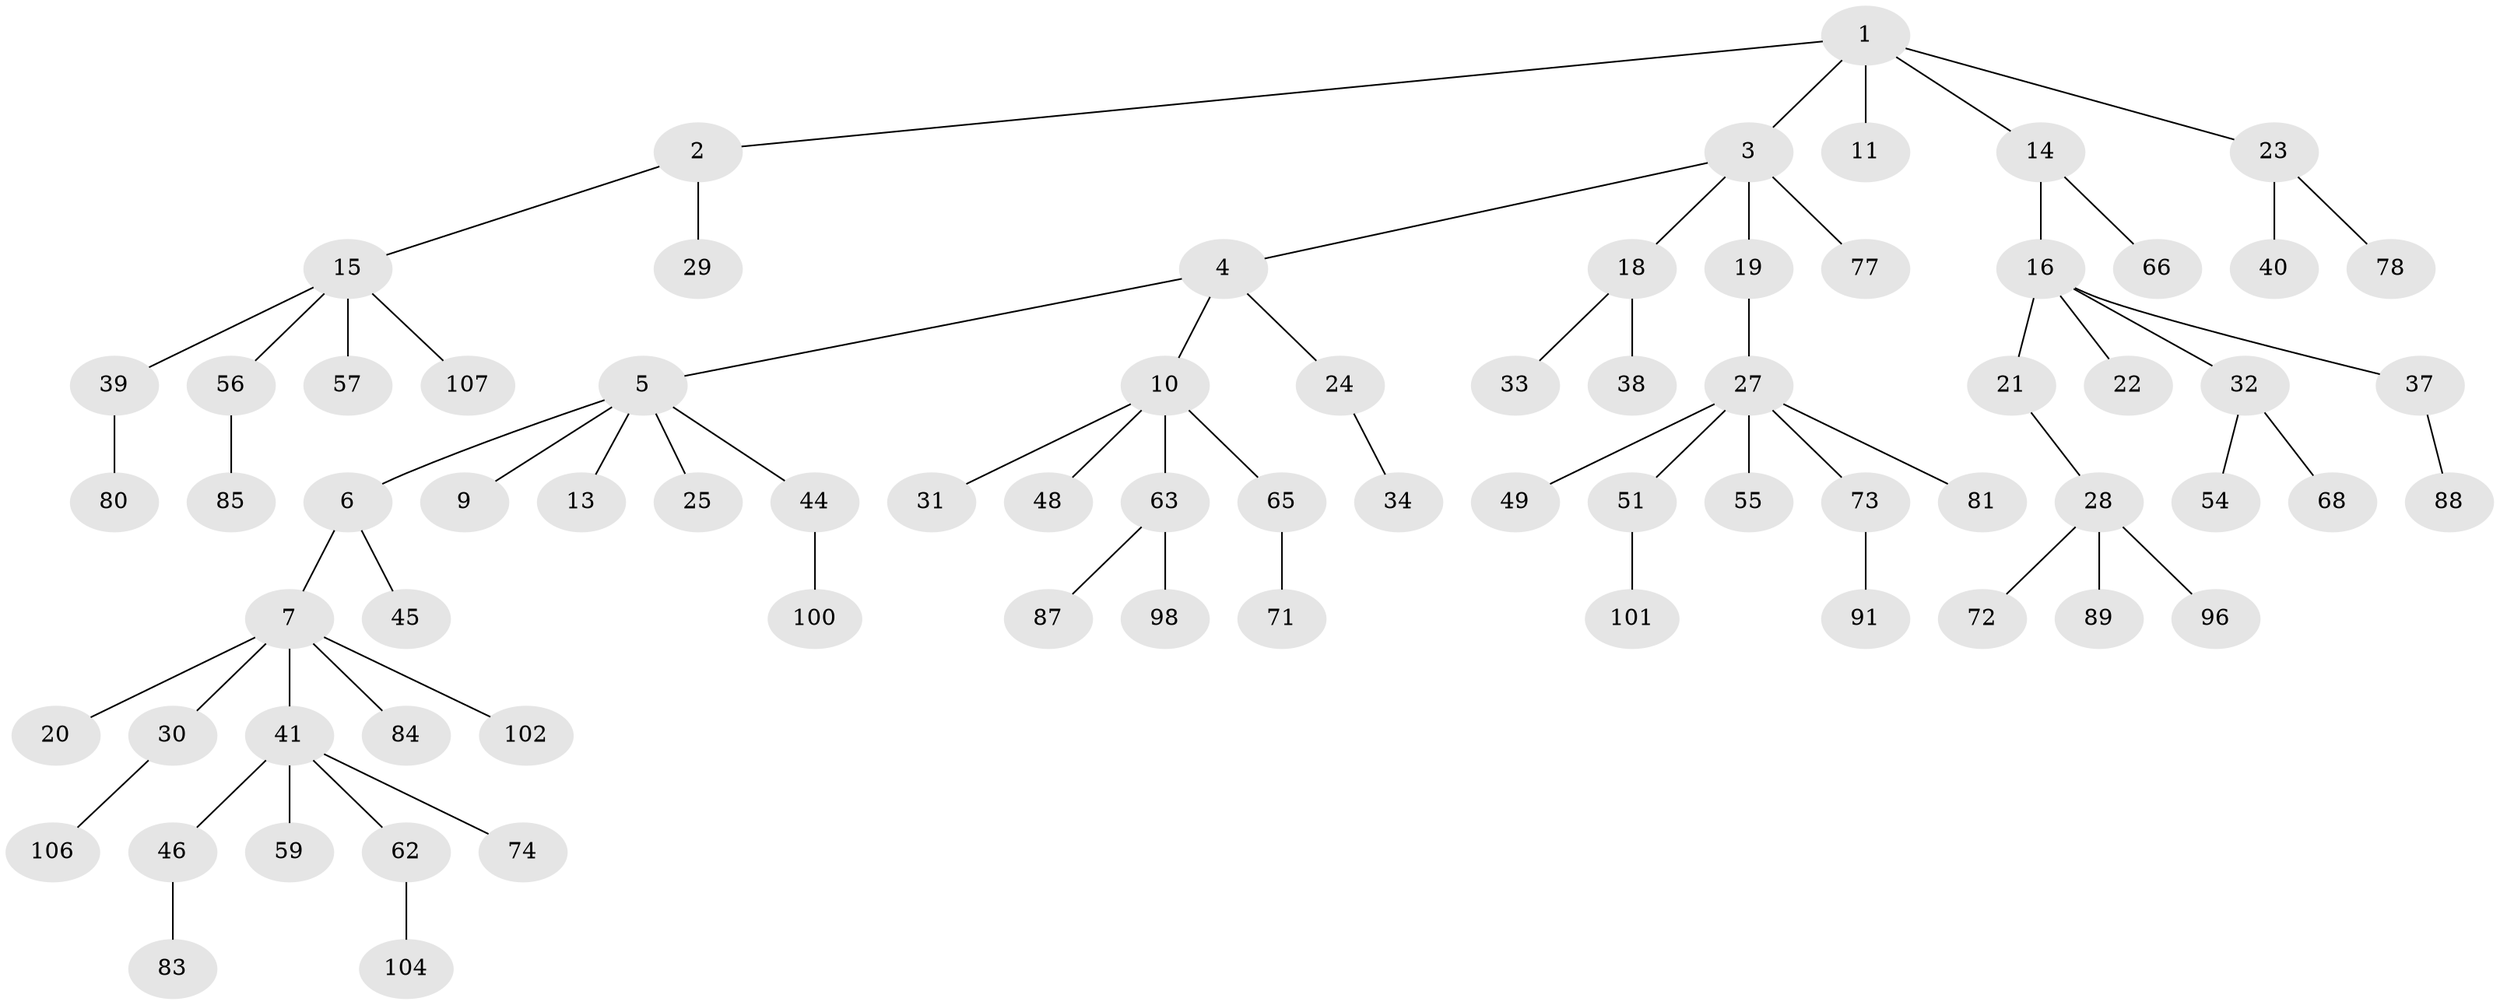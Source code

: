 // original degree distribution, {6: 0.018518518518518517, 4: 0.09259259259259259, 7: 0.009259259259259259, 3: 0.1574074074074074, 1: 0.5092592592592593, 2: 0.2037037037037037, 5: 0.009259259259259259}
// Generated by graph-tools (version 1.1) at 2025/11/02/27/25 16:11:29]
// undirected, 74 vertices, 73 edges
graph export_dot {
graph [start="1"]
  node [color=gray90,style=filled];
  1 [super="+50"];
  2 [super="+82"];
  3 [super="+12"];
  4;
  5 [super="+76"];
  6;
  7 [super="+8"];
  9;
  10 [super="+58"];
  11 [super="+108"];
  13;
  14 [super="+42"];
  15 [super="+17"];
  16 [super="+95"];
  18 [super="+70"];
  19;
  20;
  21 [super="+97"];
  22 [super="+79"];
  23 [super="+26"];
  24 [super="+69"];
  25;
  27 [super="+36"];
  28 [super="+35"];
  29 [super="+53"];
  30 [super="+99"];
  31;
  32 [super="+43"];
  33;
  34;
  37 [super="+75"];
  38 [super="+61"];
  39 [super="+64"];
  40;
  41 [super="+47"];
  44 [super="+94"];
  45 [super="+92"];
  46 [super="+67"];
  48;
  49;
  51 [super="+52"];
  54;
  55;
  56;
  57;
  59 [super="+60"];
  62 [super="+103"];
  63 [super="+86"];
  65;
  66;
  68;
  71 [super="+105"];
  72 [super="+93"];
  73;
  74;
  77 [super="+90"];
  78;
  80;
  81;
  83;
  84;
  85;
  87;
  88;
  89;
  91;
  96;
  98;
  100;
  101;
  102;
  104;
  106;
  107;
  1 -- 2;
  1 -- 3;
  1 -- 11;
  1 -- 14;
  1 -- 23;
  2 -- 15;
  2 -- 29;
  3 -- 4;
  3 -- 18;
  3 -- 19;
  3 -- 77;
  4 -- 5;
  4 -- 10;
  4 -- 24;
  5 -- 6;
  5 -- 9;
  5 -- 13;
  5 -- 25;
  5 -- 44;
  6 -- 7;
  6 -- 45;
  7 -- 41;
  7 -- 102;
  7 -- 20;
  7 -- 84;
  7 -- 30;
  10 -- 31;
  10 -- 48;
  10 -- 65;
  10 -- 63;
  14 -- 16;
  14 -- 66;
  15 -- 107;
  15 -- 56;
  15 -- 57;
  15 -- 39;
  16 -- 21;
  16 -- 22;
  16 -- 32;
  16 -- 37;
  18 -- 33;
  18 -- 38;
  19 -- 27;
  21 -- 28;
  23 -- 40;
  23 -- 78;
  24 -- 34;
  27 -- 49;
  27 -- 55;
  27 -- 81;
  27 -- 73;
  27 -- 51;
  28 -- 96;
  28 -- 72;
  28 -- 89;
  30 -- 106;
  32 -- 68;
  32 -- 54;
  37 -- 88;
  39 -- 80;
  41 -- 46;
  41 -- 74;
  41 -- 59;
  41 -- 62;
  44 -- 100;
  46 -- 83;
  51 -- 101;
  56 -- 85;
  62 -- 104;
  63 -- 98;
  63 -- 87;
  65 -- 71;
  73 -- 91;
}
